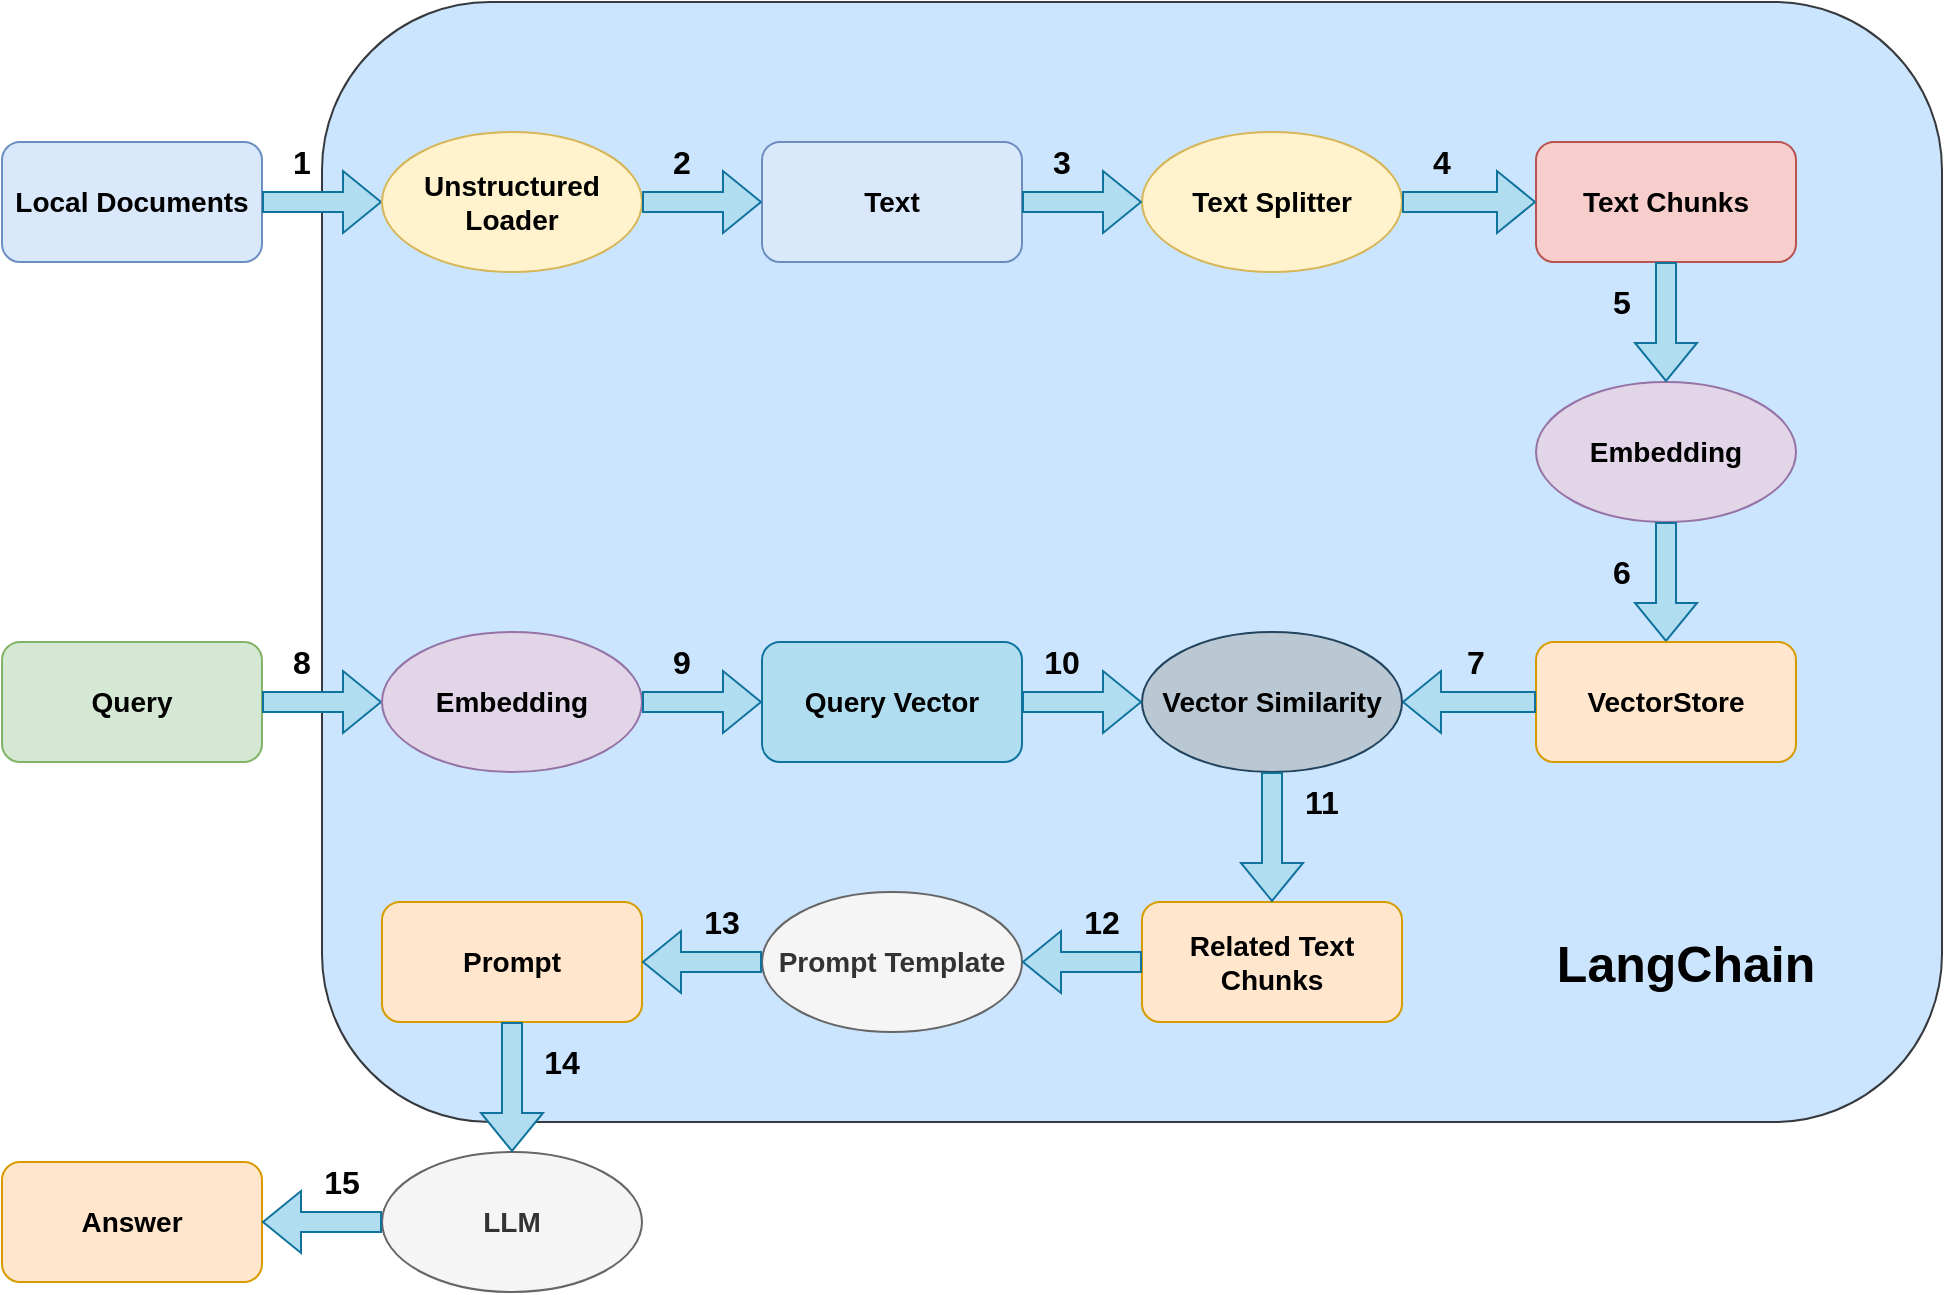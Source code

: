 <mxfile version="23.1.5" type="device">
  <diagram name="第 1 页" id="CvoVRHSbHj28BoKY5Z8W">
    <mxGraphModel dx="1106" dy="842" grid="1" gridSize="10" guides="1" tooltips="1" connect="1" arrows="1" fold="1" page="1" pageScale="1" pageWidth="827" pageHeight="1169" math="0" shadow="0">
      <root>
        <mxCell id="0" />
        <mxCell id="1" parent="0" />
        <mxCell id="cAa5NzXsQG5OgRG1_ZQi-54" value="" style="rounded=1;whiteSpace=wrap;html=1;fillColor=#cce5ff;strokeColor=#36393d;" vertex="1" parent="1">
          <mxGeometry x="220" y="70" width="810" height="560" as="geometry" />
        </mxCell>
        <mxCell id="cAa5NzXsQG5OgRG1_ZQi-1" value="&lt;font style=&quot;font-size: 14px;&quot;&gt;&lt;b&gt;Local Documents&lt;/b&gt;&lt;/font&gt;" style="rounded=1;whiteSpace=wrap;html=1;fillColor=#dae8fc;strokeColor=#6c8ebf;" vertex="1" parent="1">
          <mxGeometry x="60" y="140" width="130" height="60" as="geometry" />
        </mxCell>
        <mxCell id="cAa5NzXsQG5OgRG1_ZQi-2" value="&lt;font style=&quot;font-size: 14px;&quot;&gt;&lt;b&gt;Query&lt;/b&gt;&lt;/font&gt;" style="rounded=1;whiteSpace=wrap;html=1;fillColor=#d5e8d4;strokeColor=#82b366;" vertex="1" parent="1">
          <mxGeometry x="60" y="390" width="130" height="60" as="geometry" />
        </mxCell>
        <mxCell id="cAa5NzXsQG5OgRG1_ZQi-3" value="&lt;span style=&quot;font-size: 14px;&quot;&gt;&lt;b&gt;Answer&lt;/b&gt;&lt;/span&gt;" style="rounded=1;whiteSpace=wrap;html=1;fillColor=#ffe6cc;strokeColor=#d79b00;" vertex="1" parent="1">
          <mxGeometry x="60" y="650" width="130" height="60" as="geometry" />
        </mxCell>
        <mxCell id="cAa5NzXsQG5OgRG1_ZQi-4" value="" style="shape=flexArrow;endArrow=classic;html=1;rounded=0;exitX=1;exitY=0.5;exitDx=0;exitDy=0;fillColor=#b1ddf0;strokeColor=#10739e;entryX=0;entryY=0.5;entryDx=0;entryDy=0;" edge="1" parent="1" source="cAa5NzXsQG5OgRG1_ZQi-1" target="cAa5NzXsQG5OgRG1_ZQi-5">
          <mxGeometry width="50" height="50" relative="1" as="geometry">
            <mxPoint x="500" y="460" as="sourcePoint" />
            <mxPoint x="250" y="170" as="targetPoint" />
          </mxGeometry>
        </mxCell>
        <mxCell id="cAa5NzXsQG5OgRG1_ZQi-5" value="&lt;font style=&quot;font-size: 14px;&quot;&gt;&lt;b&gt;Unstructured Loader&lt;/b&gt;&lt;/font&gt;" style="ellipse;whiteSpace=wrap;html=1;fillColor=#fff2cc;strokeColor=#d6b656;" vertex="1" parent="1">
          <mxGeometry x="250" y="135" width="130" height="70" as="geometry" />
        </mxCell>
        <mxCell id="cAa5NzXsQG5OgRG1_ZQi-10" value="" style="edgeStyle=orthogonalEdgeStyle;rounded=0;orthogonalLoop=1;jettySize=auto;html=1;" edge="1" parent="1" source="cAa5NzXsQG5OgRG1_ZQi-6" target="cAa5NzXsQG5OgRG1_ZQi-5">
          <mxGeometry relative="1" as="geometry" />
        </mxCell>
        <mxCell id="cAa5NzXsQG5OgRG1_ZQi-6" value="&lt;font style=&quot;font-size: 14px;&quot;&gt;&lt;b&gt;Text&lt;/b&gt;&lt;/font&gt;" style="rounded=1;whiteSpace=wrap;html=1;fillColor=#dae8fc;strokeColor=#6c8ebf;" vertex="1" parent="1">
          <mxGeometry x="440" y="140" width="130" height="60" as="geometry" />
        </mxCell>
        <mxCell id="cAa5NzXsQG5OgRG1_ZQi-8" value="" style="shape=flexArrow;endArrow=classic;html=1;rounded=0;exitX=1;exitY=0.5;exitDx=0;exitDy=0;fillColor=#b1ddf0;strokeColor=#10739e;entryX=0;entryY=0.5;entryDx=0;entryDy=0;" edge="1" parent="1" source="cAa5NzXsQG5OgRG1_ZQi-5" target="cAa5NzXsQG5OgRG1_ZQi-6">
          <mxGeometry width="50" height="50" relative="1" as="geometry">
            <mxPoint x="380" y="110" as="sourcePoint" />
            <mxPoint x="460" y="110" as="targetPoint" />
          </mxGeometry>
        </mxCell>
        <mxCell id="cAa5NzXsQG5OgRG1_ZQi-9" value="&lt;font style=&quot;font-size: 14px;&quot;&gt;&lt;b&gt;Text Splitter&lt;/b&gt;&lt;/font&gt;" style="ellipse;whiteSpace=wrap;html=1;fillColor=#fff2cc;strokeColor=#d6b656;" vertex="1" parent="1">
          <mxGeometry x="630" y="135" width="130" height="70" as="geometry" />
        </mxCell>
        <mxCell id="cAa5NzXsQG5OgRG1_ZQi-11" value="" style="shape=flexArrow;endArrow=classic;html=1;rounded=0;exitX=1;exitY=0.5;exitDx=0;exitDy=0;fillColor=#b1ddf0;strokeColor=#10739e;entryX=0;entryY=0.5;entryDx=0;entryDy=0;" edge="1" parent="1" source="cAa5NzXsQG5OgRG1_ZQi-6" target="cAa5NzXsQG5OgRG1_ZQi-9">
          <mxGeometry width="50" height="50" relative="1" as="geometry">
            <mxPoint x="380" y="180" as="sourcePoint" />
            <mxPoint x="440" y="180" as="targetPoint" />
          </mxGeometry>
        </mxCell>
        <mxCell id="cAa5NzXsQG5OgRG1_ZQi-16" value="" style="edgeStyle=orthogonalEdgeStyle;rounded=0;orthogonalLoop=1;jettySize=auto;html=1;" edge="1" parent="1" source="cAa5NzXsQG5OgRG1_ZQi-12" target="cAa5NzXsQG5OgRG1_ZQi-14">
          <mxGeometry relative="1" as="geometry" />
        </mxCell>
        <mxCell id="cAa5NzXsQG5OgRG1_ZQi-18" value="" style="edgeStyle=orthogonalEdgeStyle;rounded=0;orthogonalLoop=1;jettySize=auto;html=1;" edge="1" parent="1" source="cAa5NzXsQG5OgRG1_ZQi-12" target="cAa5NzXsQG5OgRG1_ZQi-14">
          <mxGeometry relative="1" as="geometry" />
        </mxCell>
        <mxCell id="cAa5NzXsQG5OgRG1_ZQi-12" value="&lt;font style=&quot;font-size: 14px;&quot;&gt;&lt;b&gt;Text Chunks&lt;/b&gt;&lt;/font&gt;" style="rounded=1;whiteSpace=wrap;html=1;fillColor=#f8cecc;strokeColor=#b85450;" vertex="1" parent="1">
          <mxGeometry x="827" y="140" width="130" height="60" as="geometry" />
        </mxCell>
        <mxCell id="cAa5NzXsQG5OgRG1_ZQi-13" value="" style="shape=flexArrow;endArrow=classic;html=1;rounded=0;exitX=1;exitY=0.5;exitDx=0;exitDy=0;fillColor=#b1ddf0;strokeColor=#10739e;entryX=0;entryY=0.5;entryDx=0;entryDy=0;" edge="1" parent="1" source="cAa5NzXsQG5OgRG1_ZQi-9" target="cAa5NzXsQG5OgRG1_ZQi-12">
          <mxGeometry width="50" height="50" relative="1" as="geometry">
            <mxPoint x="580" y="180" as="sourcePoint" />
            <mxPoint x="640" y="180" as="targetPoint" />
          </mxGeometry>
        </mxCell>
        <mxCell id="cAa5NzXsQG5OgRG1_ZQi-14" value="&lt;font style=&quot;font-size: 14px;&quot;&gt;&lt;b&gt;Embedding&lt;/b&gt;&lt;/font&gt;" style="ellipse;whiteSpace=wrap;html=1;fillColor=#e1d5e7;strokeColor=#9673a6;" vertex="1" parent="1">
          <mxGeometry x="827" y="260" width="130" height="70" as="geometry" />
        </mxCell>
        <mxCell id="cAa5NzXsQG5OgRG1_ZQi-15" value="" style="shape=flexArrow;endArrow=classic;html=1;rounded=0;exitX=0.5;exitY=1;exitDx=0;exitDy=0;fillColor=#b1ddf0;entryX=0.5;entryY=0;entryDx=0;entryDy=0;strokeColor=#10739e;" edge="1" parent="1" source="cAa5NzXsQG5OgRG1_ZQi-12" target="cAa5NzXsQG5OgRG1_ZQi-14">
          <mxGeometry width="50" height="50" relative="1" as="geometry">
            <mxPoint x="770" y="180" as="sourcePoint" />
            <mxPoint x="837" y="180" as="targetPoint" />
          </mxGeometry>
        </mxCell>
        <mxCell id="cAa5NzXsQG5OgRG1_ZQi-19" value="" style="shape=flexArrow;endArrow=classic;html=1;rounded=0;exitX=0.5;exitY=1;exitDx=0;exitDy=0;fillColor=#b1ddf0;strokeColor=#10739e;entryX=0.5;entryY=0;entryDx=0;entryDy=0;" edge="1" parent="1" source="cAa5NzXsQG5OgRG1_ZQi-14" target="cAa5NzXsQG5OgRG1_ZQi-20">
          <mxGeometry width="50" height="50" relative="1" as="geometry">
            <mxPoint x="902" y="210" as="sourcePoint" />
            <mxPoint x="892" y="390" as="targetPoint" />
          </mxGeometry>
        </mxCell>
        <mxCell id="cAa5NzXsQG5OgRG1_ZQi-20" value="&lt;span style=&quot;font-size: 14px;&quot;&gt;&lt;b&gt;VectorStore&lt;/b&gt;&lt;/span&gt;" style="rounded=1;whiteSpace=wrap;html=1;fillColor=#ffe6cc;strokeColor=#d79b00;" vertex="1" parent="1">
          <mxGeometry x="827" y="390" width="130" height="60" as="geometry" />
        </mxCell>
        <mxCell id="cAa5NzXsQG5OgRG1_ZQi-21" value="" style="shape=flexArrow;endArrow=classic;html=1;rounded=0;exitX=0;exitY=0.5;exitDx=0;exitDy=0;fillColor=#b1ddf0;strokeColor=#10739e;entryX=1;entryY=0.5;entryDx=0;entryDy=0;" edge="1" parent="1" source="cAa5NzXsQG5OgRG1_ZQi-20" target="cAa5NzXsQG5OgRG1_ZQi-22">
          <mxGeometry width="50" height="50" relative="1" as="geometry">
            <mxPoint x="902" y="340" as="sourcePoint" />
            <mxPoint x="760" y="420" as="targetPoint" />
          </mxGeometry>
        </mxCell>
        <mxCell id="cAa5NzXsQG5OgRG1_ZQi-22" value="&lt;font style=&quot;font-size: 14px;&quot;&gt;&lt;b&gt;Vector Similarity&lt;/b&gt;&lt;/font&gt;" style="ellipse;whiteSpace=wrap;html=1;fillColor=#bac8d3;strokeColor=#23445d;" vertex="1" parent="1">
          <mxGeometry x="630" y="385" width="130" height="70" as="geometry" />
        </mxCell>
        <mxCell id="cAa5NzXsQG5OgRG1_ZQi-23" value="" style="shape=flexArrow;endArrow=classic;html=1;rounded=0;exitX=1;exitY=0.5;exitDx=0;exitDy=0;fillColor=#b1ddf0;strokeColor=#10739e;entryX=0;entryY=0.5;entryDx=0;entryDy=0;" edge="1" parent="1" source="cAa5NzXsQG5OgRG1_ZQi-2" target="cAa5NzXsQG5OgRG1_ZQi-24">
          <mxGeometry width="50" height="50" relative="1" as="geometry">
            <mxPoint x="200" y="180" as="sourcePoint" />
            <mxPoint x="250" y="420" as="targetPoint" />
          </mxGeometry>
        </mxCell>
        <mxCell id="cAa5NzXsQG5OgRG1_ZQi-24" value="&lt;font style=&quot;font-size: 14px;&quot;&gt;&lt;b&gt;Embedding&lt;/b&gt;&lt;/font&gt;" style="ellipse;whiteSpace=wrap;html=1;fillColor=#e1d5e7;strokeColor=#9673a6;" vertex="1" parent="1">
          <mxGeometry x="250" y="385" width="130" height="70" as="geometry" />
        </mxCell>
        <mxCell id="cAa5NzXsQG5OgRG1_ZQi-25" value="&lt;font style=&quot;font-size: 14px;&quot;&gt;&lt;b&gt;Query Vector&lt;/b&gt;&lt;/font&gt;" style="rounded=1;whiteSpace=wrap;html=1;fillColor=#b1ddf0;strokeColor=#10739e;" vertex="1" parent="1">
          <mxGeometry x="440" y="390" width="130" height="60" as="geometry" />
        </mxCell>
        <mxCell id="cAa5NzXsQG5OgRG1_ZQi-26" value="" style="shape=flexArrow;endArrow=classic;html=1;rounded=0;exitX=1;exitY=0.5;exitDx=0;exitDy=0;fillColor=#b1ddf0;strokeColor=#10739e;entryX=0;entryY=0.5;entryDx=0;entryDy=0;" edge="1" parent="1" source="cAa5NzXsQG5OgRG1_ZQi-24" target="cAa5NzXsQG5OgRG1_ZQi-25">
          <mxGeometry width="50" height="50" relative="1" as="geometry">
            <mxPoint x="200" y="430" as="sourcePoint" />
            <mxPoint x="260" y="430" as="targetPoint" />
          </mxGeometry>
        </mxCell>
        <mxCell id="cAa5NzXsQG5OgRG1_ZQi-27" value="" style="shape=flexArrow;endArrow=classic;html=1;rounded=0;exitX=1;exitY=0.5;exitDx=0;exitDy=0;fillColor=#b1ddf0;strokeColor=#10739e;entryX=0;entryY=0.5;entryDx=0;entryDy=0;" edge="1" parent="1" source="cAa5NzXsQG5OgRG1_ZQi-25" target="cAa5NzXsQG5OgRG1_ZQi-22">
          <mxGeometry width="50" height="50" relative="1" as="geometry">
            <mxPoint x="210" y="440" as="sourcePoint" />
            <mxPoint x="270" y="440" as="targetPoint" />
          </mxGeometry>
        </mxCell>
        <mxCell id="cAa5NzXsQG5OgRG1_ZQi-29" value="&lt;span style=&quot;font-size: 14px;&quot;&gt;&lt;b&gt;Related Text Chunks&lt;/b&gt;&lt;/span&gt;" style="rounded=1;whiteSpace=wrap;html=1;fillColor=#ffe6cc;strokeColor=#d79b00;" vertex="1" parent="1">
          <mxGeometry x="630" y="520" width="130" height="60" as="geometry" />
        </mxCell>
        <mxCell id="cAa5NzXsQG5OgRG1_ZQi-30" value="" style="shape=flexArrow;endArrow=classic;html=1;rounded=0;exitX=0.5;exitY=1;exitDx=0;exitDy=0;fillColor=#b1ddf0;strokeColor=#10739e;entryX=0.5;entryY=0;entryDx=0;entryDy=0;" edge="1" parent="1" source="cAa5NzXsQG5OgRG1_ZQi-22" target="cAa5NzXsQG5OgRG1_ZQi-29">
          <mxGeometry width="50" height="50" relative="1" as="geometry">
            <mxPoint x="902" y="340" as="sourcePoint" />
            <mxPoint x="902" y="400" as="targetPoint" />
          </mxGeometry>
        </mxCell>
        <mxCell id="cAa5NzXsQG5OgRG1_ZQi-31" value="&lt;font style=&quot;font-size: 14px;&quot;&gt;&lt;b&gt;Prompt Template&lt;/b&gt;&lt;/font&gt;" style="ellipse;whiteSpace=wrap;html=1;fillColor=#f5f5f5;strokeColor=#666666;fontColor=#333333;" vertex="1" parent="1">
          <mxGeometry x="440" y="515" width="130" height="70" as="geometry" />
        </mxCell>
        <mxCell id="cAa5NzXsQG5OgRG1_ZQi-33" value="&lt;span style=&quot;font-size: 14px;&quot;&gt;&lt;b&gt;Prompt&lt;/b&gt;&lt;/span&gt;" style="rounded=1;whiteSpace=wrap;html=1;fillColor=#ffe6cc;strokeColor=#d79b00;" vertex="1" parent="1">
          <mxGeometry x="250" y="520" width="130" height="60" as="geometry" />
        </mxCell>
        <mxCell id="cAa5NzXsQG5OgRG1_ZQi-34" value="&lt;font style=&quot;font-size: 14px;&quot;&gt;&lt;b&gt;LLM&lt;/b&gt;&lt;/font&gt;" style="ellipse;whiteSpace=wrap;html=1;fillColor=#f5f5f5;strokeColor=#666666;fontColor=#333333;" vertex="1" parent="1">
          <mxGeometry x="250" y="645" width="130" height="70" as="geometry" />
        </mxCell>
        <mxCell id="cAa5NzXsQG5OgRG1_ZQi-35" value="" style="shape=flexArrow;endArrow=classic;html=1;rounded=0;exitX=0;exitY=0.5;exitDx=0;exitDy=0;fillColor=#b1ddf0;strokeColor=#10739e;entryX=1;entryY=0.5;entryDx=0;entryDy=0;" edge="1" parent="1" source="cAa5NzXsQG5OgRG1_ZQi-34" target="cAa5NzXsQG5OgRG1_ZQi-3">
          <mxGeometry width="50" height="50" relative="1" as="geometry">
            <mxPoint x="200" y="430" as="sourcePoint" />
            <mxPoint x="260" y="430" as="targetPoint" />
          </mxGeometry>
        </mxCell>
        <mxCell id="cAa5NzXsQG5OgRG1_ZQi-36" value="" style="shape=flexArrow;endArrow=classic;html=1;rounded=0;exitX=0.5;exitY=1;exitDx=0;exitDy=0;fillColor=#b1ddf0;strokeColor=#10739e;entryX=0.5;entryY=0;entryDx=0;entryDy=0;" edge="1" parent="1" source="cAa5NzXsQG5OgRG1_ZQi-33" target="cAa5NzXsQG5OgRG1_ZQi-34">
          <mxGeometry width="50" height="50" relative="1" as="geometry">
            <mxPoint x="210" y="440" as="sourcePoint" />
            <mxPoint x="270" y="440" as="targetPoint" />
          </mxGeometry>
        </mxCell>
        <mxCell id="cAa5NzXsQG5OgRG1_ZQi-37" value="" style="shape=flexArrow;endArrow=classic;html=1;rounded=0;exitX=0;exitY=0.5;exitDx=0;exitDy=0;fillColor=#b1ddf0;strokeColor=#10739e;entryX=1;entryY=0.5;entryDx=0;entryDy=0;" edge="1" parent="1" source="cAa5NzXsQG5OgRG1_ZQi-31" target="cAa5NzXsQG5OgRG1_ZQi-33">
          <mxGeometry width="50" height="50" relative="1" as="geometry">
            <mxPoint x="220" y="450" as="sourcePoint" />
            <mxPoint x="280" y="450" as="targetPoint" />
          </mxGeometry>
        </mxCell>
        <mxCell id="cAa5NzXsQG5OgRG1_ZQi-38" value="" style="shape=flexArrow;endArrow=classic;html=1;rounded=0;exitX=0;exitY=0.5;exitDx=0;exitDy=0;fillColor=#b1ddf0;strokeColor=#10739e;entryX=1;entryY=0.5;entryDx=0;entryDy=0;" edge="1" parent="1" source="cAa5NzXsQG5OgRG1_ZQi-29" target="cAa5NzXsQG5OgRG1_ZQi-31">
          <mxGeometry width="50" height="50" relative="1" as="geometry">
            <mxPoint x="230" y="460" as="sourcePoint" />
            <mxPoint x="290" y="460" as="targetPoint" />
          </mxGeometry>
        </mxCell>
        <mxCell id="cAa5NzXsQG5OgRG1_ZQi-39" value="&lt;font size=&quot;1&quot; style=&quot;&quot;&gt;&lt;b style=&quot;font-size: 16px;&quot;&gt;1&lt;/b&gt;&lt;/font&gt;" style="text;html=1;align=center;verticalAlign=middle;whiteSpace=wrap;rounded=0;" vertex="1" parent="1">
          <mxGeometry x="180" y="135" width="60" height="30" as="geometry" />
        </mxCell>
        <mxCell id="cAa5NzXsQG5OgRG1_ZQi-40" value="&lt;font size=&quot;1&quot; style=&quot;&quot;&gt;&lt;b style=&quot;font-size: 16px;&quot;&gt;2&lt;/b&gt;&lt;/font&gt;" style="text;html=1;align=center;verticalAlign=middle;whiteSpace=wrap;rounded=0;" vertex="1" parent="1">
          <mxGeometry x="370" y="135" width="60" height="30" as="geometry" />
        </mxCell>
        <mxCell id="cAa5NzXsQG5OgRG1_ZQi-41" value="&lt;font size=&quot;1&quot; style=&quot;&quot;&gt;&lt;b style=&quot;font-size: 16px;&quot;&gt;3&lt;/b&gt;&lt;/font&gt;" style="text;html=1;align=center;verticalAlign=middle;whiteSpace=wrap;rounded=0;" vertex="1" parent="1">
          <mxGeometry x="560" y="135" width="60" height="30" as="geometry" />
        </mxCell>
        <mxCell id="cAa5NzXsQG5OgRG1_ZQi-42" value="&lt;font size=&quot;1&quot; style=&quot;&quot;&gt;&lt;b style=&quot;font-size: 16px;&quot;&gt;4&lt;/b&gt;&lt;/font&gt;" style="text;html=1;align=center;verticalAlign=middle;whiteSpace=wrap;rounded=0;" vertex="1" parent="1">
          <mxGeometry x="750" y="135" width="60" height="30" as="geometry" />
        </mxCell>
        <mxCell id="cAa5NzXsQG5OgRG1_ZQi-43" value="&lt;font size=&quot;1&quot; style=&quot;&quot;&gt;&lt;b style=&quot;font-size: 16px;&quot;&gt;5&lt;/b&gt;&lt;/font&gt;" style="text;html=1;align=center;verticalAlign=middle;whiteSpace=wrap;rounded=0;" vertex="1" parent="1">
          <mxGeometry x="840" y="205" width="60" height="30" as="geometry" />
        </mxCell>
        <mxCell id="cAa5NzXsQG5OgRG1_ZQi-44" value="&lt;font size=&quot;1&quot; style=&quot;&quot;&gt;&lt;b style=&quot;font-size: 16px;&quot;&gt;6&lt;/b&gt;&lt;/font&gt;" style="text;html=1;align=center;verticalAlign=middle;whiteSpace=wrap;rounded=0;" vertex="1" parent="1">
          <mxGeometry x="840" y="340" width="60" height="30" as="geometry" />
        </mxCell>
        <mxCell id="cAa5NzXsQG5OgRG1_ZQi-45" value="&lt;font size=&quot;1&quot; style=&quot;&quot;&gt;&lt;b style=&quot;font-size: 16px;&quot;&gt;7&lt;/b&gt;&lt;/font&gt;" style="text;html=1;align=center;verticalAlign=middle;whiteSpace=wrap;rounded=0;" vertex="1" parent="1">
          <mxGeometry x="767" y="385" width="60" height="30" as="geometry" />
        </mxCell>
        <mxCell id="cAa5NzXsQG5OgRG1_ZQi-46" value="&lt;font size=&quot;1&quot; style=&quot;&quot;&gt;&lt;b style=&quot;font-size: 16px;&quot;&gt;8&lt;/b&gt;&lt;/font&gt;" style="text;html=1;align=center;verticalAlign=middle;whiteSpace=wrap;rounded=0;" vertex="1" parent="1">
          <mxGeometry x="180" y="385" width="60" height="30" as="geometry" />
        </mxCell>
        <mxCell id="cAa5NzXsQG5OgRG1_ZQi-47" value="&lt;font size=&quot;1&quot; style=&quot;&quot;&gt;&lt;b style=&quot;font-size: 16px;&quot;&gt;9&lt;/b&gt;&lt;/font&gt;" style="text;html=1;align=center;verticalAlign=middle;whiteSpace=wrap;rounded=0;" vertex="1" parent="1">
          <mxGeometry x="370" y="385" width="60" height="30" as="geometry" />
        </mxCell>
        <mxCell id="cAa5NzXsQG5OgRG1_ZQi-48" value="&lt;font size=&quot;1&quot; style=&quot;&quot;&gt;&lt;b style=&quot;font-size: 16px;&quot;&gt;10&lt;/b&gt;&lt;/font&gt;" style="text;html=1;align=center;verticalAlign=middle;whiteSpace=wrap;rounded=0;" vertex="1" parent="1">
          <mxGeometry x="560" y="385" width="60" height="30" as="geometry" />
        </mxCell>
        <mxCell id="cAa5NzXsQG5OgRG1_ZQi-49" value="&lt;font size=&quot;1&quot; style=&quot;&quot;&gt;&lt;b style=&quot;font-size: 16px;&quot;&gt;11&lt;/b&gt;&lt;/font&gt;" style="text;html=1;align=center;verticalAlign=middle;whiteSpace=wrap;rounded=0;" vertex="1" parent="1">
          <mxGeometry x="690" y="455" width="60" height="30" as="geometry" />
        </mxCell>
        <mxCell id="cAa5NzXsQG5OgRG1_ZQi-50" value="&lt;font size=&quot;1&quot; style=&quot;&quot;&gt;&lt;b style=&quot;font-size: 16px;&quot;&gt;12&lt;/b&gt;&lt;/font&gt;" style="text;html=1;align=center;verticalAlign=middle;whiteSpace=wrap;rounded=0;" vertex="1" parent="1">
          <mxGeometry x="580" y="515" width="60" height="30" as="geometry" />
        </mxCell>
        <mxCell id="cAa5NzXsQG5OgRG1_ZQi-51" value="&lt;font size=&quot;1&quot; style=&quot;&quot;&gt;&lt;b style=&quot;font-size: 16px;&quot;&gt;13&lt;/b&gt;&lt;/font&gt;" style="text;html=1;align=center;verticalAlign=middle;whiteSpace=wrap;rounded=0;" vertex="1" parent="1">
          <mxGeometry x="390" y="515" width="60" height="30" as="geometry" />
        </mxCell>
        <mxCell id="cAa5NzXsQG5OgRG1_ZQi-52" value="&lt;font size=&quot;1&quot; style=&quot;&quot;&gt;&lt;b style=&quot;font-size: 16px;&quot;&gt;14&lt;/b&gt;&lt;/font&gt;" style="text;html=1;align=center;verticalAlign=middle;whiteSpace=wrap;rounded=0;" vertex="1" parent="1">
          <mxGeometry x="310" y="585" width="60" height="30" as="geometry" />
        </mxCell>
        <mxCell id="cAa5NzXsQG5OgRG1_ZQi-53" value="&lt;font size=&quot;1&quot; style=&quot;&quot;&gt;&lt;b style=&quot;font-size: 16px;&quot;&gt;15&lt;/b&gt;&lt;/font&gt;" style="text;html=1;align=center;verticalAlign=middle;whiteSpace=wrap;rounded=0;" vertex="1" parent="1">
          <mxGeometry x="200" y="645" width="60" height="30" as="geometry" />
        </mxCell>
        <mxCell id="cAa5NzXsQG5OgRG1_ZQi-56" value="&lt;font size=&quot;1&quot; style=&quot;&quot;&gt;&lt;b style=&quot;font-size: 25px;&quot;&gt;LangChain&lt;/b&gt;&lt;/font&gt;" style="text;html=1;align=center;verticalAlign=middle;whiteSpace=wrap;rounded=0;" vertex="1" parent="1">
          <mxGeometry x="847" y="517.5" width="110" height="65" as="geometry" />
        </mxCell>
      </root>
    </mxGraphModel>
  </diagram>
</mxfile>
